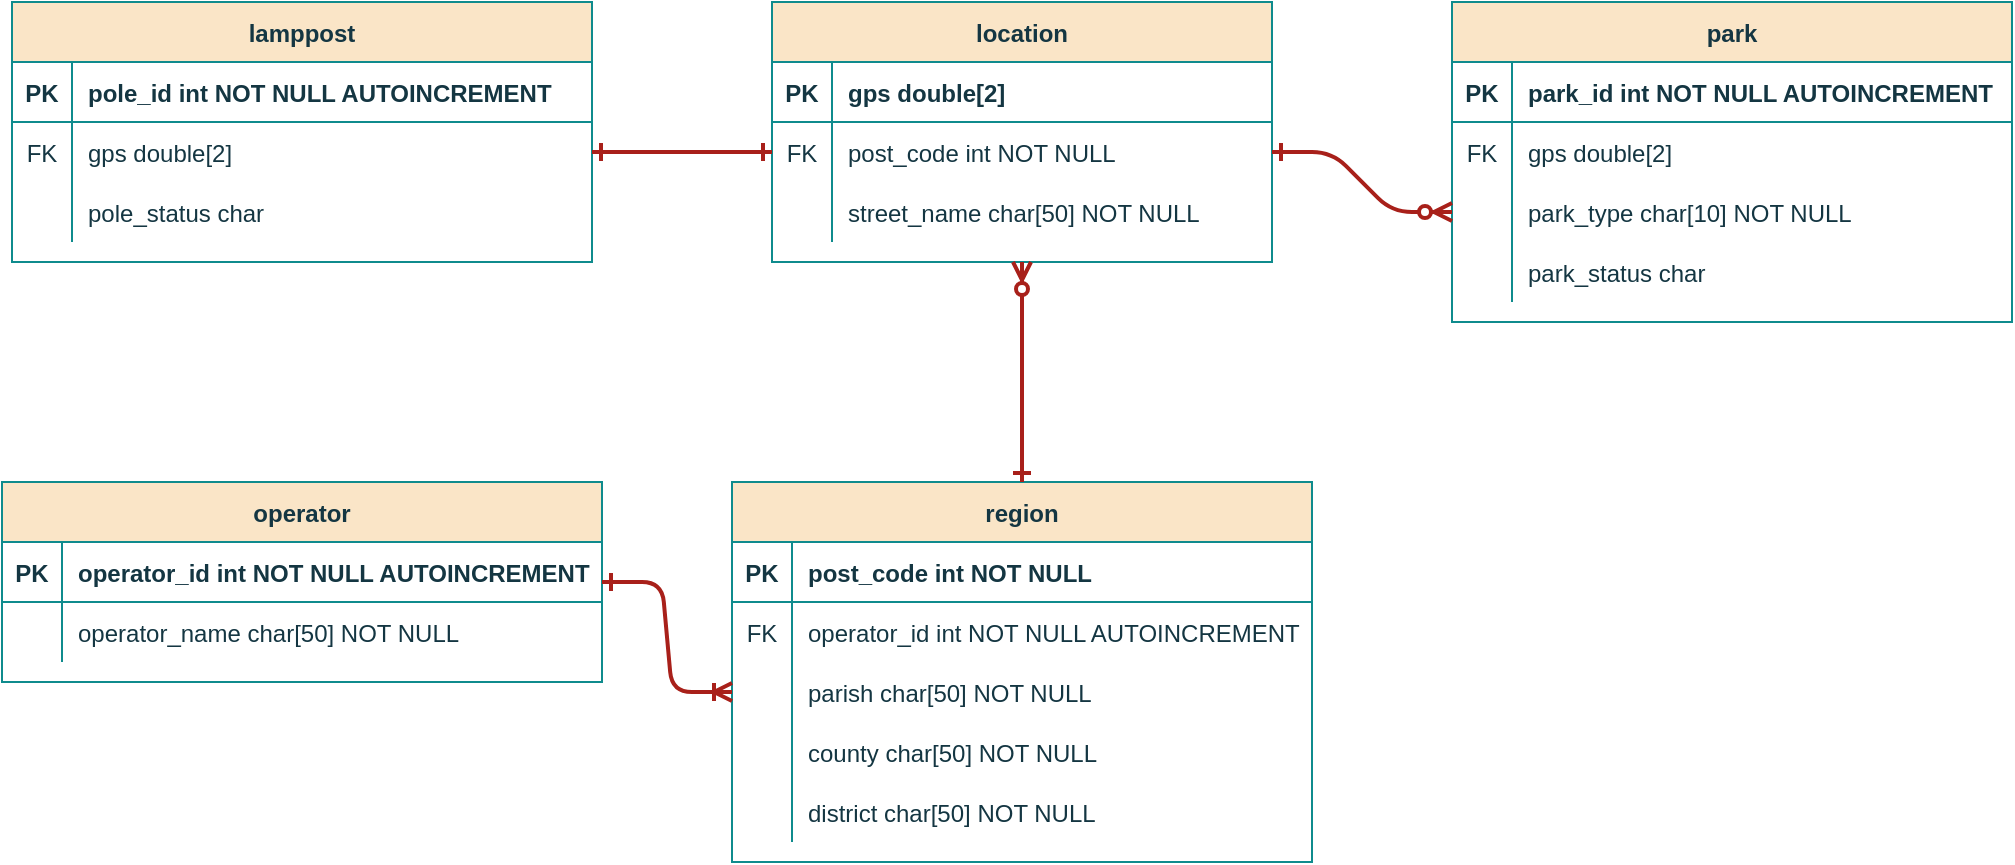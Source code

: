 <mxfile version="15.8.3" type="github">
  <diagram id="R2lEEEUBdFMjLlhIrx00" name="Page-1">
    <mxGraphModel dx="1185" dy="661" grid="1" gridSize="10" guides="1" tooltips="1" connect="1" arrows="1" fold="1" page="1" pageScale="1" pageWidth="850" pageHeight="1100" background="none" math="0" shadow="0" extFonts="Permanent Marker^https://fonts.googleapis.com/css?family=Permanent+Marker">
      <root>
        <mxCell id="0" />
        <mxCell id="1" parent="0" />
        <mxCell id="j-XfJcJ-BRer3KUw5DXA-1" value="lamppost" style="shape=table;startSize=30;container=1;collapsible=1;childLayout=tableLayout;fixedRows=1;rowLines=0;fontStyle=1;align=center;resizeLast=1;fillColor=#FAE5C7;strokeColor=#0F8B8D;fontColor=#143642;" parent="1" vertex="1">
          <mxGeometry x="40" y="40" width="290" height="130" as="geometry">
            <mxRectangle x="40" y="40" width="90" height="30" as="alternateBounds" />
          </mxGeometry>
        </mxCell>
        <mxCell id="j-XfJcJ-BRer3KUw5DXA-2" value="" style="shape=partialRectangle;collapsible=0;dropTarget=0;pointerEvents=0;fillColor=none;points=[[0,0.5],[1,0.5]];portConstraint=eastwest;top=0;left=0;right=0;bottom=1;strokeColor=#0F8B8D;fontColor=#143642;" parent="j-XfJcJ-BRer3KUw5DXA-1" vertex="1">
          <mxGeometry y="30" width="290" height="30" as="geometry" />
        </mxCell>
        <mxCell id="j-XfJcJ-BRer3KUw5DXA-3" value="PK" style="shape=partialRectangle;overflow=hidden;connectable=0;fillColor=none;top=0;left=0;bottom=0;right=0;fontStyle=1;strokeColor=#0F8B8D;fontColor=#143642;" parent="j-XfJcJ-BRer3KUw5DXA-2" vertex="1">
          <mxGeometry width="30" height="30" as="geometry">
            <mxRectangle width="30" height="30" as="alternateBounds" />
          </mxGeometry>
        </mxCell>
        <mxCell id="j-XfJcJ-BRer3KUw5DXA-4" value="pole_id int NOT NULL AUTOINCREMENT" style="shape=partialRectangle;overflow=hidden;connectable=0;fillColor=none;top=0;left=0;bottom=0;right=0;align=left;spacingLeft=6;fontStyle=1;strokeColor=#0F8B8D;fontColor=#143642;" parent="j-XfJcJ-BRer3KUw5DXA-2" vertex="1">
          <mxGeometry x="30" width="260" height="30" as="geometry">
            <mxRectangle width="260" height="30" as="alternateBounds" />
          </mxGeometry>
        </mxCell>
        <mxCell id="j-XfJcJ-BRer3KUw5DXA-12" value="" style="shape=partialRectangle;collapsible=0;dropTarget=0;pointerEvents=0;fillColor=none;top=0;left=0;bottom=0;right=0;points=[[0,0.5],[1,0.5]];portConstraint=eastwest;strokeColor=#0F8B8D;fontColor=#143642;" parent="j-XfJcJ-BRer3KUw5DXA-1" vertex="1">
          <mxGeometry y="60" width="290" height="30" as="geometry" />
        </mxCell>
        <mxCell id="j-XfJcJ-BRer3KUw5DXA-13" value="FK" style="shape=partialRectangle;connectable=0;fillColor=none;top=0;left=0;bottom=0;right=0;fontStyle=0;overflow=hidden;strokeColor=#0F8B8D;fontColor=#143642;" parent="j-XfJcJ-BRer3KUw5DXA-12" vertex="1">
          <mxGeometry width="30" height="30" as="geometry">
            <mxRectangle width="30" height="30" as="alternateBounds" />
          </mxGeometry>
        </mxCell>
        <mxCell id="j-XfJcJ-BRer3KUw5DXA-14" value="gps double[2] " style="shape=partialRectangle;connectable=0;fillColor=none;top=0;left=0;bottom=0;right=0;align=left;spacingLeft=6;fontStyle=0;overflow=hidden;strokeColor=#0F8B8D;fontColor=#143642;" parent="j-XfJcJ-BRer3KUw5DXA-12" vertex="1">
          <mxGeometry x="30" width="260" height="30" as="geometry">
            <mxRectangle width="260" height="30" as="alternateBounds" />
          </mxGeometry>
        </mxCell>
        <mxCell id="j-XfJcJ-BRer3KUw5DXA-16" value="" style="shape=partialRectangle;collapsible=0;dropTarget=0;pointerEvents=0;fillColor=none;top=0;left=0;bottom=0;right=0;points=[[0,0.5],[1,0.5]];portConstraint=eastwest;strokeColor=#0F8B8D;fontColor=#143642;" parent="j-XfJcJ-BRer3KUw5DXA-1" vertex="1">
          <mxGeometry y="90" width="290" height="30" as="geometry" />
        </mxCell>
        <mxCell id="j-XfJcJ-BRer3KUw5DXA-17" value="" style="shape=partialRectangle;connectable=0;fillColor=none;top=0;left=0;bottom=0;right=0;editable=1;overflow=hidden;strokeColor=#0F8B8D;fontColor=#143642;" parent="j-XfJcJ-BRer3KUw5DXA-16" vertex="1">
          <mxGeometry width="30" height="30" as="geometry">
            <mxRectangle width="30" height="30" as="alternateBounds" />
          </mxGeometry>
        </mxCell>
        <mxCell id="j-XfJcJ-BRer3KUw5DXA-18" value="pole_status char" style="shape=partialRectangle;connectable=0;fillColor=none;top=0;left=0;bottom=0;right=0;align=left;spacingLeft=6;overflow=hidden;strokeColor=#0F8B8D;fontColor=#143642;" parent="j-XfJcJ-BRer3KUw5DXA-16" vertex="1">
          <mxGeometry x="30" width="260" height="30" as="geometry">
            <mxRectangle width="260" height="30" as="alternateBounds" />
          </mxGeometry>
        </mxCell>
        <mxCell id="j-XfJcJ-BRer3KUw5DXA-19" value="location" style="shape=table;startSize=30;container=1;collapsible=1;childLayout=tableLayout;fixedRows=1;rowLines=0;fontStyle=1;align=center;resizeLast=1;fillColor=#FAE5C7;strokeColor=#0F8B8D;fontColor=#143642;" parent="1" vertex="1">
          <mxGeometry x="420" y="40" width="250" height="130" as="geometry">
            <mxRectangle x="300" y="510" width="90" height="30" as="alternateBounds" />
          </mxGeometry>
        </mxCell>
        <mxCell id="j-XfJcJ-BRer3KUw5DXA-20" value="" style="shape=partialRectangle;collapsible=0;dropTarget=0;pointerEvents=0;fillColor=none;points=[[0,0.5],[1,0.5]];portConstraint=eastwest;top=0;left=0;right=0;bottom=1;strokeColor=#0F8B8D;fontColor=#143642;" parent="j-XfJcJ-BRer3KUw5DXA-19" vertex="1">
          <mxGeometry y="30" width="250" height="30" as="geometry" />
        </mxCell>
        <mxCell id="j-XfJcJ-BRer3KUw5DXA-21" value="PK" style="shape=partialRectangle;overflow=hidden;connectable=0;fillColor=none;top=0;left=0;bottom=0;right=0;fontStyle=1;strokeColor=#0F8B8D;fontColor=#143642;" parent="j-XfJcJ-BRer3KUw5DXA-20" vertex="1">
          <mxGeometry width="30" height="30" as="geometry">
            <mxRectangle width="30" height="30" as="alternateBounds" />
          </mxGeometry>
        </mxCell>
        <mxCell id="j-XfJcJ-BRer3KUw5DXA-22" value="gps double[2] " style="shape=partialRectangle;overflow=hidden;connectable=0;fillColor=none;top=0;left=0;bottom=0;right=0;align=left;spacingLeft=6;fontStyle=1;strokeColor=#0F8B8D;fontColor=#143642;" parent="j-XfJcJ-BRer3KUw5DXA-20" vertex="1">
          <mxGeometry x="30" width="220" height="30" as="geometry">
            <mxRectangle width="220" height="30" as="alternateBounds" />
          </mxGeometry>
        </mxCell>
        <mxCell id="j-XfJcJ-BRer3KUw5DXA-23" value="" style="shape=partialRectangle;collapsible=0;dropTarget=0;pointerEvents=0;fillColor=none;top=0;left=0;bottom=0;right=0;points=[[0,0.5],[1,0.5]];portConstraint=eastwest;strokeColor=#0F8B8D;fontColor=#143642;" parent="j-XfJcJ-BRer3KUw5DXA-19" vertex="1">
          <mxGeometry y="60" width="250" height="30" as="geometry" />
        </mxCell>
        <mxCell id="j-XfJcJ-BRer3KUw5DXA-24" value="FK" style="shape=partialRectangle;connectable=0;fillColor=none;top=0;left=0;bottom=0;right=0;fontStyle=0;overflow=hidden;strokeColor=#0F8B8D;fontColor=#143642;" parent="j-XfJcJ-BRer3KUw5DXA-23" vertex="1">
          <mxGeometry width="30" height="30" as="geometry">
            <mxRectangle width="30" height="30" as="alternateBounds" />
          </mxGeometry>
        </mxCell>
        <mxCell id="j-XfJcJ-BRer3KUw5DXA-25" value="post_code int NOT NULL" style="shape=partialRectangle;connectable=0;fillColor=none;top=0;left=0;bottom=0;right=0;align=left;spacingLeft=6;fontStyle=0;overflow=hidden;strokeColor=#0F8B8D;fontColor=#143642;" parent="j-XfJcJ-BRer3KUw5DXA-23" vertex="1">
          <mxGeometry x="30" width="220" height="30" as="geometry">
            <mxRectangle width="220" height="30" as="alternateBounds" />
          </mxGeometry>
        </mxCell>
        <mxCell id="j-XfJcJ-BRer3KUw5DXA-26" value="" style="shape=partialRectangle;collapsible=0;dropTarget=0;pointerEvents=0;fillColor=none;top=0;left=0;bottom=0;right=0;points=[[0,0.5],[1,0.5]];portConstraint=eastwest;strokeColor=#0F8B8D;fontColor=#143642;" parent="j-XfJcJ-BRer3KUw5DXA-19" vertex="1">
          <mxGeometry y="90" width="250" height="30" as="geometry" />
        </mxCell>
        <mxCell id="j-XfJcJ-BRer3KUw5DXA-27" value="" style="shape=partialRectangle;connectable=0;fillColor=none;top=0;left=0;bottom=0;right=0;editable=1;overflow=hidden;strokeColor=#0F8B8D;fontColor=#143642;" parent="j-XfJcJ-BRer3KUw5DXA-26" vertex="1">
          <mxGeometry width="30" height="30" as="geometry">
            <mxRectangle width="30" height="30" as="alternateBounds" />
          </mxGeometry>
        </mxCell>
        <mxCell id="j-XfJcJ-BRer3KUw5DXA-28" value="street_name char[50] NOT NULL" style="shape=partialRectangle;connectable=0;fillColor=none;top=0;left=0;bottom=0;right=0;align=left;spacingLeft=6;overflow=hidden;strokeColor=#0F8B8D;fontColor=#143642;" parent="j-XfJcJ-BRer3KUw5DXA-26" vertex="1">
          <mxGeometry x="30" width="220" height="30" as="geometry">
            <mxRectangle width="220" height="30" as="alternateBounds" />
          </mxGeometry>
        </mxCell>
        <mxCell id="j-XfJcJ-BRer3KUw5DXA-29" value="region" style="shape=table;startSize=30;container=1;collapsible=1;childLayout=tableLayout;fixedRows=1;rowLines=0;fontStyle=1;align=center;resizeLast=1;fillColor=#FAE5C7;strokeColor=#0F8B8D;fontColor=#143642;" parent="1" vertex="1">
          <mxGeometry x="400" y="280" width="290" height="190" as="geometry">
            <mxRectangle x="300" y="510" width="90" height="30" as="alternateBounds" />
          </mxGeometry>
        </mxCell>
        <mxCell id="j-XfJcJ-BRer3KUw5DXA-30" value="" style="shape=partialRectangle;collapsible=0;dropTarget=0;pointerEvents=0;fillColor=none;points=[[0,0.5],[1,0.5]];portConstraint=eastwest;top=0;left=0;right=0;bottom=1;strokeColor=#0F8B8D;fontColor=#143642;" parent="j-XfJcJ-BRer3KUw5DXA-29" vertex="1">
          <mxGeometry y="30" width="290" height="30" as="geometry" />
        </mxCell>
        <mxCell id="j-XfJcJ-BRer3KUw5DXA-31" value="PK" style="shape=partialRectangle;overflow=hidden;connectable=0;fillColor=none;top=0;left=0;bottom=0;right=0;fontStyle=1;strokeColor=#0F8B8D;fontColor=#143642;" parent="j-XfJcJ-BRer3KUw5DXA-30" vertex="1">
          <mxGeometry width="30" height="30" as="geometry">
            <mxRectangle width="30" height="30" as="alternateBounds" />
          </mxGeometry>
        </mxCell>
        <mxCell id="j-XfJcJ-BRer3KUw5DXA-32" value="post_code int NOT NULL " style="shape=partialRectangle;overflow=hidden;connectable=0;fillColor=none;top=0;left=0;bottom=0;right=0;align=left;spacingLeft=6;fontStyle=1;strokeColor=#0F8B8D;fontColor=#143642;" parent="j-XfJcJ-BRer3KUw5DXA-30" vertex="1">
          <mxGeometry x="30" width="260" height="30" as="geometry">
            <mxRectangle width="260" height="30" as="alternateBounds" />
          </mxGeometry>
        </mxCell>
        <mxCell id="j-XfJcJ-BRer3KUw5DXA-60" value="" style="shape=partialRectangle;collapsible=0;dropTarget=0;pointerEvents=0;fillColor=none;top=0;left=0;bottom=0;right=0;points=[[0,0.5],[1,0.5]];portConstraint=eastwest;strokeColor=#0F8B8D;fontColor=#143642;" parent="j-XfJcJ-BRer3KUw5DXA-29" vertex="1">
          <mxGeometry y="60" width="290" height="30" as="geometry" />
        </mxCell>
        <mxCell id="j-XfJcJ-BRer3KUw5DXA-61" value="FK" style="shape=partialRectangle;connectable=0;fillColor=none;top=0;left=0;bottom=0;right=0;fontStyle=0;overflow=hidden;strokeColor=#0F8B8D;fontColor=#143642;" parent="j-XfJcJ-BRer3KUw5DXA-60" vertex="1">
          <mxGeometry width="30" height="30" as="geometry">
            <mxRectangle width="30" height="30" as="alternateBounds" />
          </mxGeometry>
        </mxCell>
        <mxCell id="j-XfJcJ-BRer3KUw5DXA-62" value="operator_id int NOT NULL AUTOINCREMENT" style="shape=partialRectangle;connectable=0;fillColor=none;top=0;left=0;bottom=0;right=0;align=left;spacingLeft=6;fontStyle=0;overflow=hidden;strokeColor=#0F8B8D;fontColor=#143642;" parent="j-XfJcJ-BRer3KUw5DXA-60" vertex="1">
          <mxGeometry x="30" width="260" height="30" as="geometry">
            <mxRectangle width="260" height="30" as="alternateBounds" />
          </mxGeometry>
        </mxCell>
        <mxCell id="j-XfJcJ-BRer3KUw5DXA-36" value="" style="shape=partialRectangle;collapsible=0;dropTarget=0;pointerEvents=0;fillColor=none;top=0;left=0;bottom=0;right=0;points=[[0,0.5],[1,0.5]];portConstraint=eastwest;strokeColor=#0F8B8D;fontColor=#143642;" parent="j-XfJcJ-BRer3KUw5DXA-29" vertex="1">
          <mxGeometry y="90" width="290" height="30" as="geometry" />
        </mxCell>
        <mxCell id="j-XfJcJ-BRer3KUw5DXA-37" value="" style="shape=partialRectangle;connectable=0;fillColor=none;top=0;left=0;bottom=0;right=0;editable=1;overflow=hidden;strokeColor=#0F8B8D;fontColor=#143642;" parent="j-XfJcJ-BRer3KUw5DXA-36" vertex="1">
          <mxGeometry width="30" height="30" as="geometry">
            <mxRectangle width="30" height="30" as="alternateBounds" />
          </mxGeometry>
        </mxCell>
        <mxCell id="j-XfJcJ-BRer3KUw5DXA-38" value="parish char[50] NOT NULL" style="shape=partialRectangle;connectable=0;fillColor=none;top=0;left=0;bottom=0;right=0;align=left;spacingLeft=6;overflow=hidden;strokeColor=#0F8B8D;fontColor=#143642;" parent="j-XfJcJ-BRer3KUw5DXA-36" vertex="1">
          <mxGeometry x="30" width="260" height="30" as="geometry">
            <mxRectangle width="260" height="30" as="alternateBounds" />
          </mxGeometry>
        </mxCell>
        <mxCell id="j-XfJcJ-BRer3KUw5DXA-39" value="" style="shape=partialRectangle;collapsible=0;dropTarget=0;pointerEvents=0;fillColor=none;top=0;left=0;bottom=0;right=0;points=[[0,0.5],[1,0.5]];portConstraint=eastwest;strokeColor=#0F8B8D;fontColor=#143642;" parent="j-XfJcJ-BRer3KUw5DXA-29" vertex="1">
          <mxGeometry y="120" width="290" height="30" as="geometry" />
        </mxCell>
        <mxCell id="j-XfJcJ-BRer3KUw5DXA-40" value="" style="shape=partialRectangle;connectable=0;fillColor=none;top=0;left=0;bottom=0;right=0;editable=1;overflow=hidden;strokeColor=#0F8B8D;fontColor=#143642;" parent="j-XfJcJ-BRer3KUw5DXA-39" vertex="1">
          <mxGeometry width="30" height="30" as="geometry">
            <mxRectangle width="30" height="30" as="alternateBounds" />
          </mxGeometry>
        </mxCell>
        <mxCell id="j-XfJcJ-BRer3KUw5DXA-41" value="county char[50] NOT NULL" style="shape=partialRectangle;connectable=0;fillColor=none;top=0;left=0;bottom=0;right=0;align=left;spacingLeft=6;overflow=hidden;strokeColor=#0F8B8D;fontColor=#143642;" parent="j-XfJcJ-BRer3KUw5DXA-39" vertex="1">
          <mxGeometry x="30" width="260" height="30" as="geometry">
            <mxRectangle width="260" height="30" as="alternateBounds" />
          </mxGeometry>
        </mxCell>
        <mxCell id="j-XfJcJ-BRer3KUw5DXA-42" value="" style="shape=partialRectangle;collapsible=0;dropTarget=0;pointerEvents=0;fillColor=none;top=0;left=0;bottom=0;right=0;points=[[0,0.5],[1,0.5]];portConstraint=eastwest;strokeColor=#0F8B8D;fontColor=#143642;" parent="j-XfJcJ-BRer3KUw5DXA-29" vertex="1">
          <mxGeometry y="150" width="290" height="30" as="geometry" />
        </mxCell>
        <mxCell id="j-XfJcJ-BRer3KUw5DXA-43" value="" style="shape=partialRectangle;connectable=0;fillColor=none;top=0;left=0;bottom=0;right=0;editable=1;overflow=hidden;strokeColor=#0F8B8D;fontColor=#143642;" parent="j-XfJcJ-BRer3KUw5DXA-42" vertex="1">
          <mxGeometry width="30" height="30" as="geometry">
            <mxRectangle width="30" height="30" as="alternateBounds" />
          </mxGeometry>
        </mxCell>
        <mxCell id="j-XfJcJ-BRer3KUw5DXA-44" value="district char[50] NOT NULL" style="shape=partialRectangle;connectable=0;fillColor=none;top=0;left=0;bottom=0;right=0;align=left;spacingLeft=6;overflow=hidden;strokeColor=#0F8B8D;fontColor=#143642;" parent="j-XfJcJ-BRer3KUw5DXA-42" vertex="1">
          <mxGeometry x="30" width="260" height="30" as="geometry">
            <mxRectangle width="260" height="30" as="alternateBounds" />
          </mxGeometry>
        </mxCell>
        <mxCell id="j-XfJcJ-BRer3KUw5DXA-45" value="operator" style="shape=table;startSize=30;container=1;collapsible=1;childLayout=tableLayout;fixedRows=1;rowLines=0;fontStyle=1;align=center;resizeLast=1;fillColor=#FAE5C7;strokeColor=#0F8B8D;fontColor=#143642;" parent="1" vertex="1">
          <mxGeometry x="35" y="280" width="300" height="100" as="geometry">
            <mxRectangle x="300" y="510" width="90" height="30" as="alternateBounds" />
          </mxGeometry>
        </mxCell>
        <mxCell id="j-XfJcJ-BRer3KUw5DXA-46" value="" style="shape=partialRectangle;collapsible=0;dropTarget=0;pointerEvents=0;fillColor=none;points=[[0,0.5],[1,0.5]];portConstraint=eastwest;top=0;left=0;right=0;bottom=1;strokeColor=#0F8B8D;fontColor=#143642;" parent="j-XfJcJ-BRer3KUw5DXA-45" vertex="1">
          <mxGeometry y="30" width="300" height="30" as="geometry" />
        </mxCell>
        <mxCell id="j-XfJcJ-BRer3KUw5DXA-47" value="PK" style="shape=partialRectangle;overflow=hidden;connectable=0;fillColor=none;top=0;left=0;bottom=0;right=0;fontStyle=1;strokeColor=#0F8B8D;fontColor=#143642;" parent="j-XfJcJ-BRer3KUw5DXA-46" vertex="1">
          <mxGeometry width="30" height="30" as="geometry">
            <mxRectangle width="30" height="30" as="alternateBounds" />
          </mxGeometry>
        </mxCell>
        <mxCell id="j-XfJcJ-BRer3KUw5DXA-48" value="operator_id int NOT NULL AUTOINCREMENT" style="shape=partialRectangle;overflow=hidden;connectable=0;fillColor=none;top=0;left=0;bottom=0;right=0;align=left;spacingLeft=6;fontStyle=1;strokeColor=#0F8B8D;fontColor=#143642;" parent="j-XfJcJ-BRer3KUw5DXA-46" vertex="1">
          <mxGeometry x="30" width="270" height="30" as="geometry">
            <mxRectangle width="270" height="30" as="alternateBounds" />
          </mxGeometry>
        </mxCell>
        <mxCell id="j-XfJcJ-BRer3KUw5DXA-49" value="" style="shape=partialRectangle;collapsible=0;dropTarget=0;pointerEvents=0;fillColor=none;top=0;left=0;bottom=0;right=0;points=[[0,0.5],[1,0.5]];portConstraint=eastwest;strokeColor=#0F8B8D;fontColor=#143642;" parent="j-XfJcJ-BRer3KUw5DXA-45" vertex="1">
          <mxGeometry y="60" width="300" height="30" as="geometry" />
        </mxCell>
        <mxCell id="j-XfJcJ-BRer3KUw5DXA-50" value="" style="shape=partialRectangle;connectable=0;fillColor=none;top=0;left=0;bottom=0;right=0;editable=1;overflow=hidden;strokeColor=#0F8B8D;fontColor=#143642;" parent="j-XfJcJ-BRer3KUw5DXA-49" vertex="1">
          <mxGeometry width="30" height="30" as="geometry">
            <mxRectangle width="30" height="30" as="alternateBounds" />
          </mxGeometry>
        </mxCell>
        <mxCell id="j-XfJcJ-BRer3KUw5DXA-51" value="operator_name char[50] NOT NULL" style="shape=partialRectangle;connectable=0;fillColor=none;top=0;left=0;bottom=0;right=0;align=left;spacingLeft=6;overflow=hidden;strokeColor=#0F8B8D;fontColor=#143642;" parent="j-XfJcJ-BRer3KUw5DXA-49" vertex="1">
          <mxGeometry x="30" width="270" height="30" as="geometry">
            <mxRectangle width="270" height="30" as="alternateBounds" />
          </mxGeometry>
        </mxCell>
        <mxCell id="j-XfJcJ-BRer3KUw5DXA-63" value="park" style="shape=table;startSize=30;container=1;collapsible=1;childLayout=tableLayout;fixedRows=1;rowLines=0;fontStyle=1;align=center;resizeLast=1;fillColor=#FAE5C7;strokeColor=#0F8B8D;fontColor=#143642;" parent="1" vertex="1">
          <mxGeometry x="760" y="40" width="280" height="160" as="geometry">
            <mxRectangle x="300" y="510" width="90" height="30" as="alternateBounds" />
          </mxGeometry>
        </mxCell>
        <mxCell id="j-XfJcJ-BRer3KUw5DXA-64" value="" style="shape=partialRectangle;collapsible=0;dropTarget=0;pointerEvents=0;fillColor=none;points=[[0,0.5],[1,0.5]];portConstraint=eastwest;top=0;left=0;right=0;bottom=1;strokeColor=#0F8B8D;fontColor=#143642;" parent="j-XfJcJ-BRer3KUw5DXA-63" vertex="1">
          <mxGeometry y="30" width="280" height="30" as="geometry" />
        </mxCell>
        <mxCell id="j-XfJcJ-BRer3KUw5DXA-65" value="PK" style="shape=partialRectangle;overflow=hidden;connectable=0;fillColor=none;top=0;left=0;bottom=0;right=0;fontStyle=1;strokeColor=#0F8B8D;fontColor=#143642;" parent="j-XfJcJ-BRer3KUw5DXA-64" vertex="1">
          <mxGeometry width="30" height="30" as="geometry">
            <mxRectangle width="30" height="30" as="alternateBounds" />
          </mxGeometry>
        </mxCell>
        <mxCell id="j-XfJcJ-BRer3KUw5DXA-66" value="park_id int NOT NULL AUTOINCREMENT" style="shape=partialRectangle;overflow=hidden;connectable=0;fillColor=none;top=0;left=0;bottom=0;right=0;align=left;spacingLeft=6;fontStyle=1;strokeColor=#0F8B8D;fontColor=#143642;" parent="j-XfJcJ-BRer3KUw5DXA-64" vertex="1">
          <mxGeometry x="30" width="250" height="30" as="geometry">
            <mxRectangle width="250" height="30" as="alternateBounds" />
          </mxGeometry>
        </mxCell>
        <mxCell id="j-XfJcJ-BRer3KUw5DXA-67" value="" style="shape=partialRectangle;collapsible=0;dropTarget=0;pointerEvents=0;fillColor=none;top=0;left=0;bottom=0;right=0;points=[[0,0.5],[1,0.5]];portConstraint=eastwest;strokeColor=#0F8B8D;fontColor=#143642;" parent="j-XfJcJ-BRer3KUw5DXA-63" vertex="1">
          <mxGeometry y="60" width="280" height="30" as="geometry" />
        </mxCell>
        <mxCell id="j-XfJcJ-BRer3KUw5DXA-68" value="FK" style="shape=partialRectangle;connectable=0;fillColor=none;top=0;left=0;bottom=0;right=0;fontStyle=0;overflow=hidden;strokeColor=#0F8B8D;fontColor=#143642;" parent="j-XfJcJ-BRer3KUw5DXA-67" vertex="1">
          <mxGeometry width="30" height="30" as="geometry">
            <mxRectangle width="30" height="30" as="alternateBounds" />
          </mxGeometry>
        </mxCell>
        <mxCell id="j-XfJcJ-BRer3KUw5DXA-69" value="gps double[2] " style="shape=partialRectangle;connectable=0;fillColor=none;top=0;left=0;bottom=0;right=0;align=left;spacingLeft=6;fontStyle=0;overflow=hidden;strokeColor=#0F8B8D;fontColor=#143642;" parent="j-XfJcJ-BRer3KUw5DXA-67" vertex="1">
          <mxGeometry x="30" width="250" height="30" as="geometry">
            <mxRectangle width="250" height="30" as="alternateBounds" />
          </mxGeometry>
        </mxCell>
        <mxCell id="j-XfJcJ-BRer3KUw5DXA-73" value="" style="shape=partialRectangle;collapsible=0;dropTarget=0;pointerEvents=0;fillColor=none;top=0;left=0;bottom=0;right=0;points=[[0,0.5],[1,0.5]];portConstraint=eastwest;strokeColor=#0F8B8D;fontColor=#143642;" parent="j-XfJcJ-BRer3KUw5DXA-63" vertex="1">
          <mxGeometry y="90" width="280" height="30" as="geometry" />
        </mxCell>
        <mxCell id="j-XfJcJ-BRer3KUw5DXA-74" value="" style="shape=partialRectangle;connectable=0;fillColor=none;top=0;left=0;bottom=0;right=0;fontStyle=0;overflow=hidden;strokeColor=#0F8B8D;fontColor=#143642;" parent="j-XfJcJ-BRer3KUw5DXA-73" vertex="1">
          <mxGeometry width="30" height="30" as="geometry">
            <mxRectangle width="30" height="30" as="alternateBounds" />
          </mxGeometry>
        </mxCell>
        <mxCell id="j-XfJcJ-BRer3KUw5DXA-75" value="park_type char[10] NOT NULL" style="shape=partialRectangle;connectable=0;fillColor=none;top=0;left=0;bottom=0;right=0;align=left;spacingLeft=6;fontStyle=0;overflow=hidden;strokeColor=#0F8B8D;fontColor=#143642;" parent="j-XfJcJ-BRer3KUw5DXA-73" vertex="1">
          <mxGeometry x="30" width="250" height="30" as="geometry">
            <mxRectangle width="250" height="30" as="alternateBounds" />
          </mxGeometry>
        </mxCell>
        <mxCell id="j-XfJcJ-BRer3KUw5DXA-70" value="" style="shape=partialRectangle;collapsible=0;dropTarget=0;pointerEvents=0;fillColor=none;top=0;left=0;bottom=0;right=0;points=[[0,0.5],[1,0.5]];portConstraint=eastwest;strokeColor=#0F8B8D;fontColor=#143642;" parent="j-XfJcJ-BRer3KUw5DXA-63" vertex="1">
          <mxGeometry y="120" width="280" height="30" as="geometry" />
        </mxCell>
        <mxCell id="j-XfJcJ-BRer3KUw5DXA-71" value="" style="shape=partialRectangle;connectable=0;fillColor=none;top=0;left=0;bottom=0;right=0;editable=1;overflow=hidden;strokeColor=#0F8B8D;fontColor=#143642;" parent="j-XfJcJ-BRer3KUw5DXA-70" vertex="1">
          <mxGeometry width="30" height="30" as="geometry">
            <mxRectangle width="30" height="30" as="alternateBounds" />
          </mxGeometry>
        </mxCell>
        <mxCell id="j-XfJcJ-BRer3KUw5DXA-72" value="park_status char" style="shape=partialRectangle;connectable=0;fillColor=none;top=0;left=0;bottom=0;right=0;align=left;spacingLeft=6;overflow=hidden;strokeColor=#0F8B8D;fontColor=#143642;" parent="j-XfJcJ-BRer3KUw5DXA-70" vertex="1">
          <mxGeometry x="30" width="250" height="30" as="geometry">
            <mxRectangle width="250" height="30" as="alternateBounds" />
          </mxGeometry>
        </mxCell>
        <mxCell id="j-XfJcJ-BRer3KUw5DXA-76" value="" style="endArrow=ERoneToMany;startArrow=ERone;endFill=0;startFill=0;exitX=1;exitY=0.5;exitDx=0;exitDy=0;entryX=0;entryY=0.5;entryDx=0;entryDy=0;strokeWidth=2;edgeStyle=entityRelationEdgeStyle;labelBackgroundColor=#DAD2D8;strokeColor=#A8201A;fontColor=#143642;" parent="1" source="j-XfJcJ-BRer3KUw5DXA-45" target="j-XfJcJ-BRer3KUw5DXA-36" edge="1">
          <mxGeometry width="100" height="100" relative="1" as="geometry">
            <mxPoint x="290" y="354" as="sourcePoint" />
            <mxPoint x="400" y="384" as="targetPoint" />
          </mxGeometry>
        </mxCell>
        <mxCell id="j-XfJcJ-BRer3KUw5DXA-77" value="" style="edgeStyle=entityRelationEdgeStyle;endArrow=ERzeroToMany;startArrow=ERone;endFill=1;startFill=0;exitX=1;exitY=0.5;exitDx=0;exitDy=0;entryX=0;entryY=0.5;entryDx=0;entryDy=0;strokeWidth=2;labelBackgroundColor=#DAD2D8;strokeColor=#A8201A;fontColor=#143642;" parent="1" source="j-XfJcJ-BRer3KUw5DXA-23" target="j-XfJcJ-BRer3KUw5DXA-73" edge="1">
          <mxGeometry width="100" height="100" relative="1" as="geometry">
            <mxPoint x="650" y="120" as="sourcePoint" />
            <mxPoint x="760" y="150" as="targetPoint" />
          </mxGeometry>
        </mxCell>
        <mxCell id="j-XfJcJ-BRer3KUw5DXA-78" value="" style="edgeStyle=orthogonalEdgeStyle;endArrow=ERzeroToMany;startArrow=ERone;endFill=1;startFill=0;exitX=0.5;exitY=0;exitDx=0;exitDy=0;entryX=0.5;entryY=1;entryDx=0;entryDy=0;strokeWidth=2;labelBackgroundColor=#DAD2D8;strokeColor=#A8201A;fontColor=#143642;" parent="1" source="j-XfJcJ-BRer3KUw5DXA-29" target="j-XfJcJ-BRer3KUw5DXA-19" edge="1">
          <mxGeometry width="100" height="100" relative="1" as="geometry">
            <mxPoint x="570" y="220" as="sourcePoint" />
            <mxPoint x="680" y="250" as="targetPoint" />
          </mxGeometry>
        </mxCell>
        <mxCell id="j-XfJcJ-BRer3KUw5DXA-79" value="" style="edgeStyle=entityRelationEdgeStyle;endArrow=ERone;startArrow=ERone;endFill=0;startFill=0;exitX=1;exitY=0.5;exitDx=0;exitDy=0;entryX=0;entryY=0.5;entryDx=0;entryDy=0;strokeWidth=2;labelBackgroundColor=#DAD2D8;strokeColor=#A8201A;fontColor=#143642;" parent="1" source="j-XfJcJ-BRer3KUw5DXA-12" target="j-XfJcJ-BRer3KUw5DXA-23" edge="1">
          <mxGeometry width="100" height="100" relative="1" as="geometry">
            <mxPoint x="280" y="120" as="sourcePoint" />
            <mxPoint x="390" y="150" as="targetPoint" />
          </mxGeometry>
        </mxCell>
      </root>
    </mxGraphModel>
  </diagram>
</mxfile>
